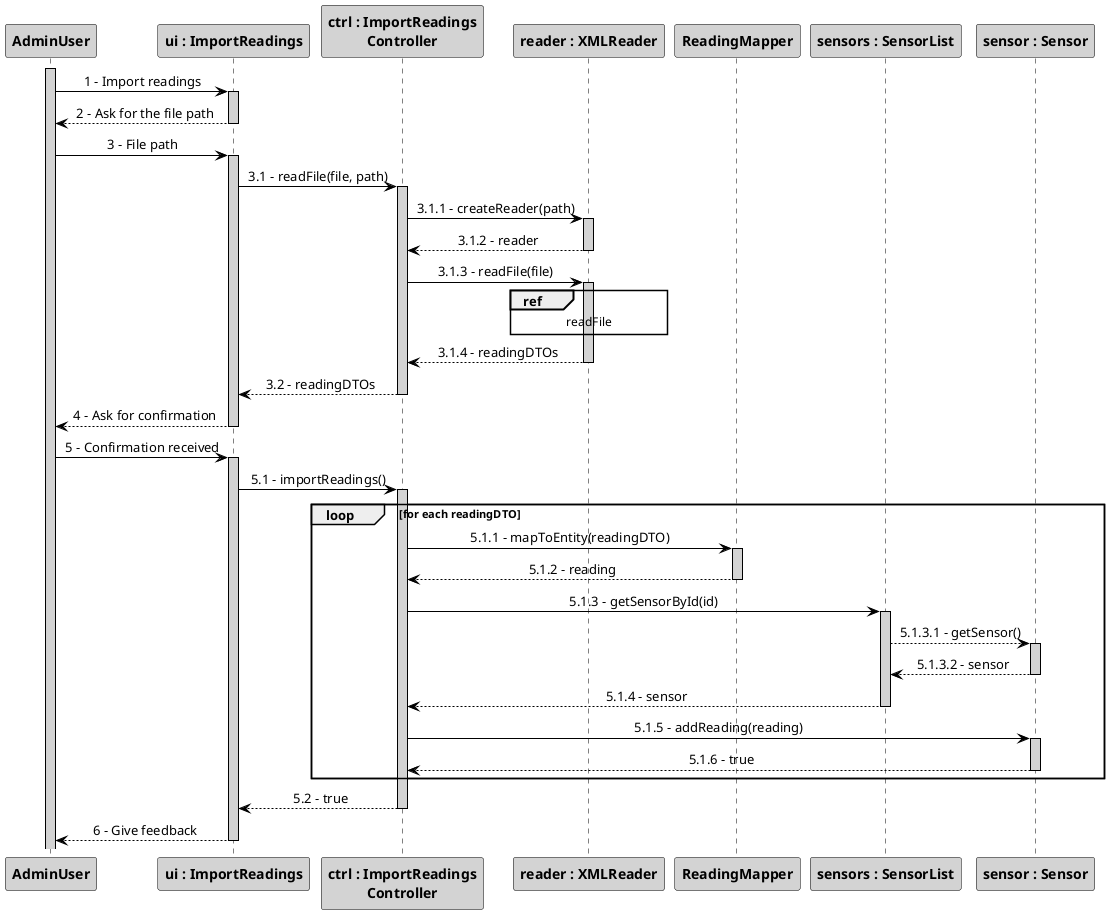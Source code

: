 @startuml
skinparam sequenceMessageAlign center
skinparam sequence {
	ArrowColor Black
	ActorBorderColor DarkBlue
	LifeLineBorderColor black
	LifeLineBackgroundColor LightGrey

	ParticipantBorderColor Black
	ParticipantBackgroundColor LightGrey
	ParticipantFontStyle Bold

	ActorBackgroundColor DimGrey
	ActorFontColor DeepSkyBlue
	ActorFontStyle Bold
	ActorFontSize 17
	ActorFontName Aapex
}

activate AdminUser
actor AdminUser

AdminUser -> "ui : ImportReadings":1 - Import readings
activate "ui : ImportReadings"
"ui : ImportReadings" --> AdminUser: 2 - Ask for the file path
deactivate "ui : ImportReadings"
AdminUser -> "ui : ImportReadings": 3 - File path
activate "ui : ImportReadings"
"ui : ImportReadings" -> "ctrl : ImportReadings\nController": 3.1 - readFile(file, path)
activate "ctrl : ImportReadings\nController"
"ctrl : ImportReadings\nController" -> "reader : XMLReader": 3.1.1 - createReader(path)
activate "reader : XMLReader"
"reader : XMLReader" --> "ctrl : ImportReadings\nController": 3.1.2 - reader
deactivate "reader : XMLReader"
"ctrl : ImportReadings\nController" -> "reader : XMLReader": 3.1.3 - readFile(file)
activate "reader : XMLReader"
ref over "reader : XMLReader"
readFile
end
"reader : XMLReader" --> "ctrl : ImportReadings\nController": 3.1.4 - readingDTOs
deactivate "reader : XMLReader"
"ctrl : ImportReadings\nController" --> "ui : ImportReadings": 3.2 - readingDTOs
deactivate "ctrl : ImportReadings\nController"
"ui : ImportReadings" --> AdminUser: 4 - Ask for confirmation
deactivate "ui : ImportReadings"
AdminUser -> "ui : ImportReadings": 5 - Confirmation received
activate "ui : ImportReadings"
"ui : ImportReadings" -> "ctrl : ImportReadings\nController": 5.1 - importReadings()
activate "ctrl : ImportReadings\nController"
loop for each readingDTO
"ctrl : ImportReadings\nController" -> ReadingMapper: 5.1.1 - mapToEntity(readingDTO)
activate ReadingMapper
ReadingMapper --> "ctrl : ImportReadings\nController": 5.1.2 - reading
deactivate ReadingMapper
"ctrl : ImportReadings\nController" -> "sensors : SensorList": 5.1.3 - getSensorById(id)
activate "sensors : SensorList"
"sensors : SensorList" --> "sensor : Sensor": 5.1.3.1 - getSensor()
activate "sensor : Sensor"
"sensor : Sensor" --> "sensors : SensorList": 5.1.3.2 - sensor
deactivate "sensor : Sensor"
"sensors : SensorList" --> "ctrl : ImportReadings\nController": 5.1.4 - sensor
deactivate "sensors : SensorList"
"ctrl : ImportReadings\nController" -> "sensor : Sensor": 5.1.5 - addReading(reading)
activate "sensor : Sensor"
"sensor : Sensor" --> "ctrl : ImportReadings\nController": 5.1.6 - true
deactivate "sensor : Sensor"
end loop
"ctrl : ImportReadings\nController" --> "ui : ImportReadings": 5.2 - true
deactivate "ctrl : ImportReadings\nController"
"ui : ImportReadings" --> AdminUser: 6 - Give feedback
deactivate "ui : ImportReadings"

@enduml